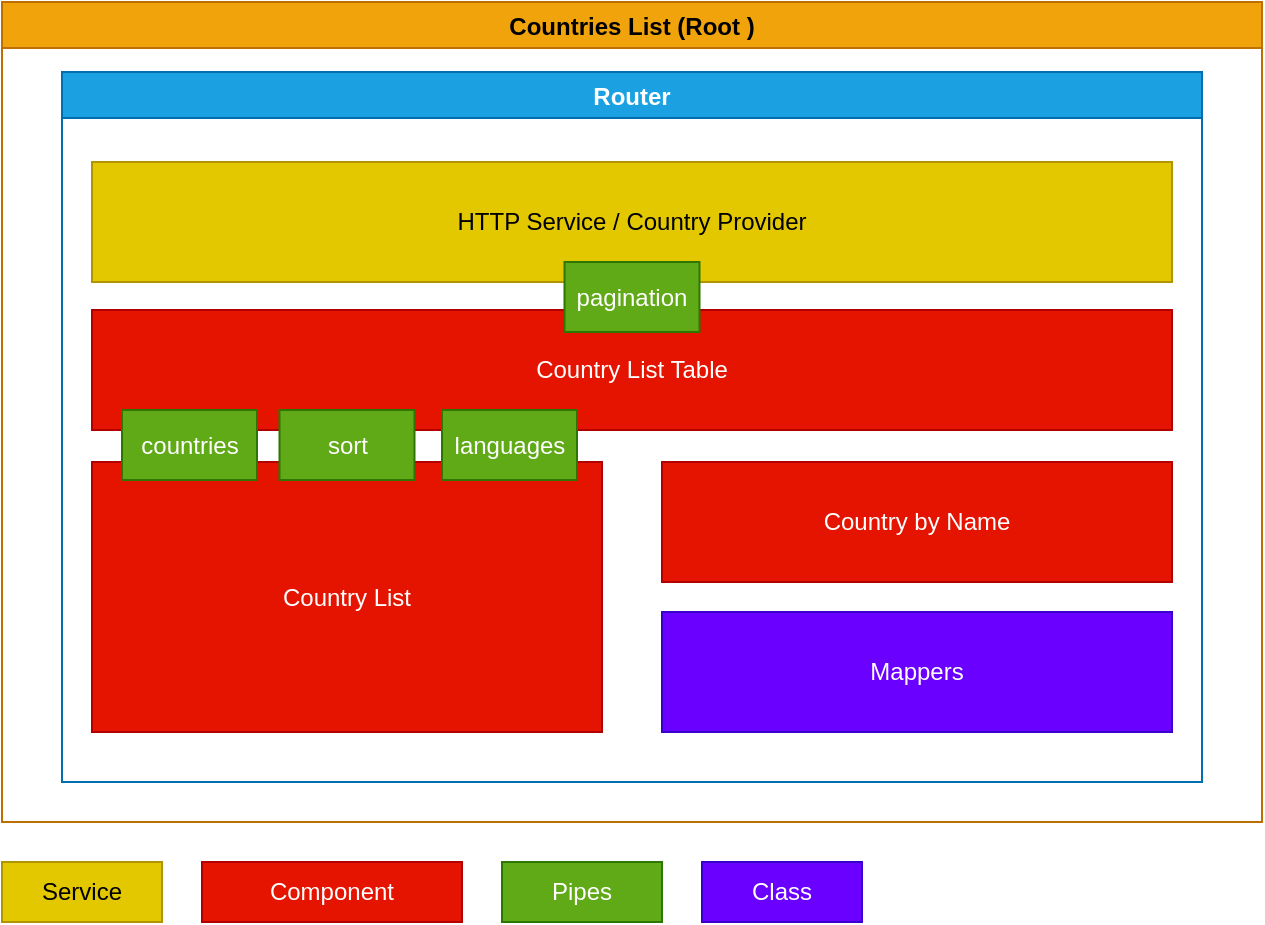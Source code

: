 <mxfile>
    <diagram id="bCyO315OOb4nftNzH5pj" name="Page-1">
        <mxGraphModel dx="1074" dy="782" grid="1" gridSize="10" guides="1" tooltips="1" connect="1" arrows="1" fold="1" page="1" pageScale="1" pageWidth="850" pageHeight="1100" math="0" shadow="0">
            <root>
                <mxCell id="0"/>
                <mxCell id="1" parent="0"/>
                <mxCell id="3" value="Countries List (Root )" style="swimlane;fillColor=#f0a30a;fontColor=#000000;strokeColor=#BD7000;" vertex="1" parent="1">
                    <mxGeometry x="70" y="40" width="630" height="410" as="geometry"/>
                </mxCell>
                <mxCell id="6" value="Router" style="swimlane;fillColor=#1ba1e2;strokeColor=#006EAF;fontColor=#ffffff;" vertex="1" parent="3">
                    <mxGeometry x="30" y="35" width="570" height="355" as="geometry">
                        <mxRectangle x="30" y="35" width="70" height="23" as="alternateBounds"/>
                    </mxGeometry>
                </mxCell>
                <mxCell id="5" value="HTTP Service / Country Provider" style="rounded=0;whiteSpace=wrap;html=1;fillColor=#e3c800;fontColor=#000000;strokeColor=#B09500;" vertex="1" parent="6">
                    <mxGeometry x="15" y="45" width="540" height="60" as="geometry"/>
                </mxCell>
                <mxCell id="8" value="Country by Name" style="rounded=0;whiteSpace=wrap;html=1;fillColor=#e51400;fontColor=#ffffff;strokeColor=#B20000;" vertex="1" parent="6">
                    <mxGeometry x="300" y="195" width="255" height="60" as="geometry"/>
                </mxCell>
                <mxCell id="9" value="Country List" style="rounded=0;whiteSpace=wrap;html=1;fillColor=#e51400;fontColor=#ffffff;strokeColor=#B20000;" vertex="1" parent="6">
                    <mxGeometry x="15" y="195" width="255" height="135" as="geometry"/>
                </mxCell>
                <mxCell id="13" value="Country List Table" style="rounded=0;whiteSpace=wrap;html=1;fillColor=#e51400;fontColor=#ffffff;strokeColor=#B20000;" vertex="1" parent="6">
                    <mxGeometry x="15" y="119" width="540" height="60" as="geometry"/>
                </mxCell>
                <mxCell id="17" value="sort" style="rounded=0;whiteSpace=wrap;html=1;fillColor=#60a917;fontColor=#ffffff;strokeColor=#2D7600;" vertex="1" parent="6">
                    <mxGeometry x="108.75" y="169" width="67.5" height="35" as="geometry"/>
                </mxCell>
                <mxCell id="18" value="pagination" style="rounded=0;whiteSpace=wrap;html=1;fillColor=#60a917;fontColor=#ffffff;strokeColor=#2D7600;" vertex="1" parent="6">
                    <mxGeometry x="251.25" y="95" width="67.5" height="35" as="geometry"/>
                </mxCell>
                <mxCell id="19" value="countries" style="rounded=0;whiteSpace=wrap;html=1;fillColor=#60a917;fontColor=#ffffff;strokeColor=#2D7600;" vertex="1" parent="6">
                    <mxGeometry x="30" y="169" width="67.5" height="35" as="geometry"/>
                </mxCell>
                <mxCell id="20" value="languages" style="rounded=0;whiteSpace=wrap;html=1;fillColor=#60a917;fontColor=#ffffff;strokeColor=#2D7600;" vertex="1" parent="6">
                    <mxGeometry x="190" y="169" width="67.5" height="35" as="geometry"/>
                </mxCell>
                <mxCell id="22" value="Mappers" style="rounded=0;whiteSpace=wrap;html=1;fillColor=#6a00ff;fontColor=#ffffff;strokeColor=#3700CC;" vertex="1" parent="6">
                    <mxGeometry x="300" y="270" width="255" height="60" as="geometry"/>
                </mxCell>
                <mxCell id="14" value="Service" style="rounded=0;whiteSpace=wrap;html=1;fillColor=#e3c800;fontColor=#000000;strokeColor=#B09500;" vertex="1" parent="1">
                    <mxGeometry x="70" y="470" width="80" height="30" as="geometry"/>
                </mxCell>
                <mxCell id="15" value="Component" style="rounded=0;whiteSpace=wrap;html=1;fillColor=#e51400;fontColor=#ffffff;strokeColor=#B20000;" vertex="1" parent="1">
                    <mxGeometry x="170" y="470" width="130" height="30" as="geometry"/>
                </mxCell>
                <mxCell id="16" value="Pipes" style="rounded=0;whiteSpace=wrap;html=1;fillColor=#60a917;fontColor=#ffffff;strokeColor=#2D7600;" vertex="1" parent="1">
                    <mxGeometry x="320" y="470" width="80" height="30" as="geometry"/>
                </mxCell>
                <mxCell id="21" value="Class" style="rounded=0;whiteSpace=wrap;html=1;fillColor=#6a00ff;fontColor=#ffffff;strokeColor=#3700CC;" vertex="1" parent="1">
                    <mxGeometry x="420" y="470" width="80" height="30" as="geometry"/>
                </mxCell>
            </root>
        </mxGraphModel>
    </diagram>
</mxfile>
